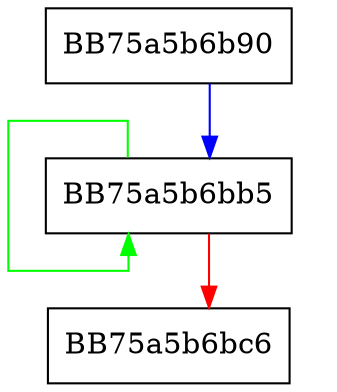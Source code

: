digraph SSE_paddd {
  node [shape="box"];
  graph [splines=ortho];
  BB75a5b6b90 -> BB75a5b6bb5 [color="blue"];
  BB75a5b6bb5 -> BB75a5b6bb5 [color="green"];
  BB75a5b6bb5 -> BB75a5b6bc6 [color="red"];
}